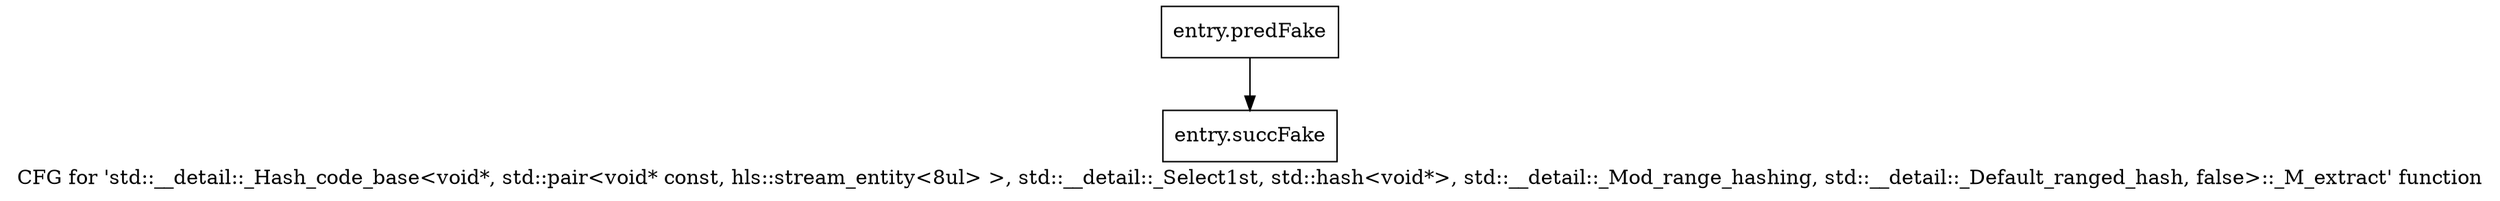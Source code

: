 digraph "CFG for 'std::__detail::_Hash_code_base\<void*, std::pair\<void* const, hls::stream_entity\<8ul\> \>, std::__detail::_Select1st, std::hash\<void*\>, std::__detail::_Mod_range_hashing, std::__detail::_Default_ranged_hash, false\>::_M_extract' function" {
	label="CFG for 'std::__detail::_Hash_code_base\<void*, std::pair\<void* const, hls::stream_entity\<8ul\> \>, std::__detail::_Select1st, std::hash\<void*\>, std::__detail::_Mod_range_hashing, std::__detail::_Default_ranged_hash, false\>::_M_extract' function";

	Node0x45c6d80 [shape=record,filename="",linenumber="",label="{entry.predFake}"];
	Node0x45c6d80 -> Node0x479ad30[ callList="" memoryops="" filename="/tools/Xilinx/Vitis_HLS/2023.1/tps/lnx64/gcc-8.3.0/lib/gcc/x86_64-pc-linux-gnu/8.3.0/../../../../include/c++/8.3.0/bits/hashtable_policy.h" execusionnum="2"];
	Node0x479ad30 [shape=record,filename="/tools/Xilinx/Vitis_HLS/2023.1/tps/lnx64/gcc-8.3.0/lib/gcc/x86_64-pc-linux-gnu/8.3.0/../../../../include/c++/8.3.0/bits/hashtable_policy.h",linenumber="1329",label="{entry.succFake}"];
}
